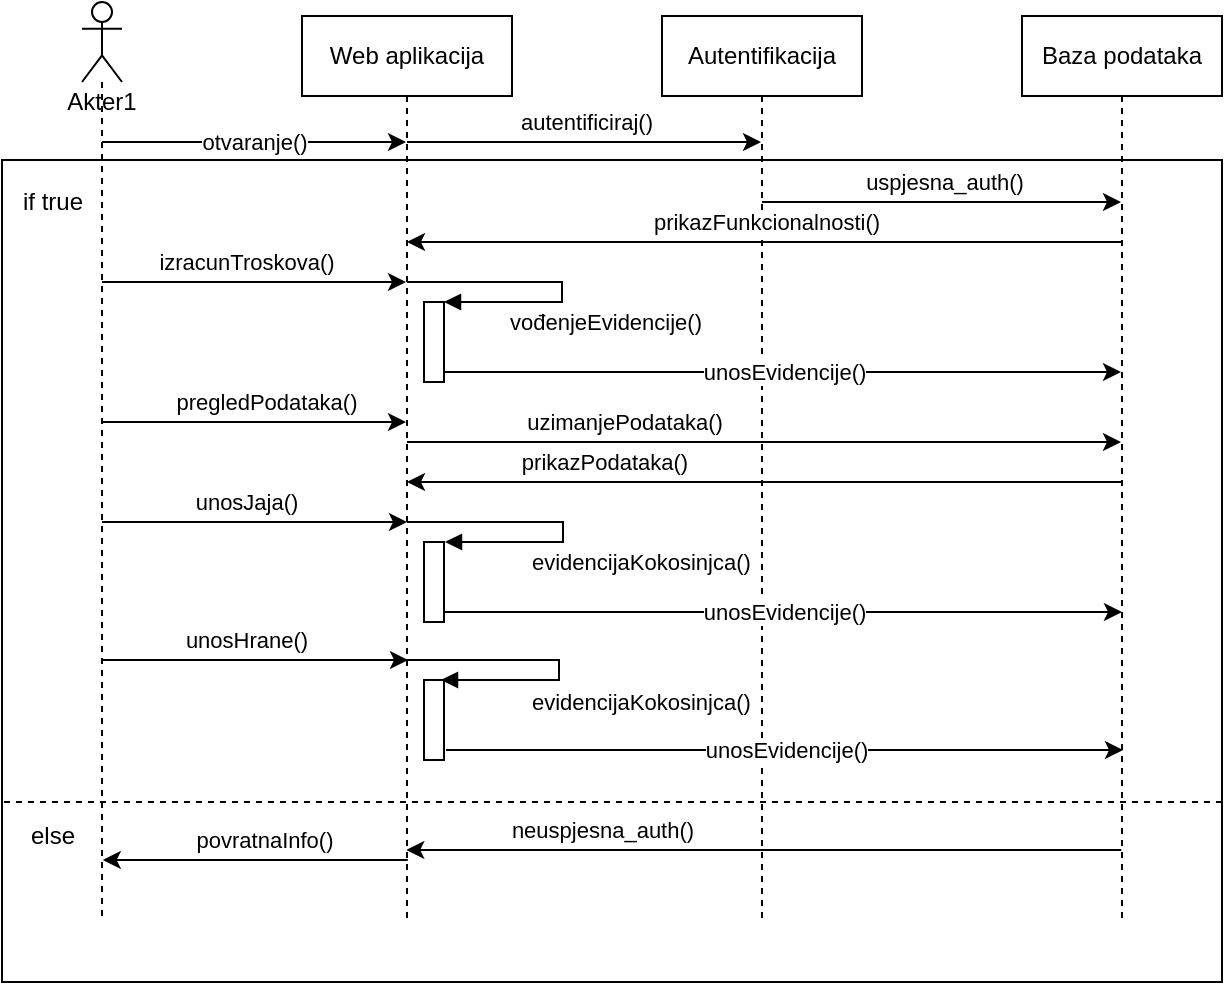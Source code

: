 <mxfile version="14.5.10" type="device"><diagram id="W66MCKCPfeMFEBZK7xAL" name="Page-1"><mxGraphModel dx="734" dy="601" grid="1" gridSize="10" guides="1" tooltips="1" connect="1" arrows="1" fold="1" page="1" pageScale="1" pageWidth="827" pageHeight="1169" math="0" shadow="0"><root><mxCell id="0"/><mxCell id="1" parent="0"/><mxCell id="soeziekp5oH6GHRPuZ2Z-10" value="" style="rounded=0;whiteSpace=wrap;html=1;" parent="1" vertex="1"><mxGeometry x="280" y="189" width="610" height="411" as="geometry"/></mxCell><mxCell id="soeziekp5oH6GHRPuZ2Z-3" value="otvaranje()" style="edgeStyle=orthogonalEdgeStyle;rounded=0;orthogonalLoop=1;jettySize=auto;html=1;" parent="1" source="oA69pTfiYyQ1RtSddcOU-2" target="soeziekp5oH6GHRPuZ2Z-1" edge="1"><mxGeometry relative="1" as="geometry"><Array as="points"><mxPoint x="360" y="180"/><mxPoint x="360" y="180"/></Array></mxGeometry></mxCell><mxCell id="soeziekp5oH6GHRPuZ2Z-13" value="izracunTroskova()" style="edgeStyle=orthogonalEdgeStyle;rounded=0;orthogonalLoop=1;jettySize=auto;html=1;" parent="1" source="oA69pTfiYyQ1RtSddcOU-2" target="soeziekp5oH6GHRPuZ2Z-1" edge="1"><mxGeometry x="-0.06" y="10" relative="1" as="geometry"><Array as="points"><mxPoint x="400" y="250"/><mxPoint x="400" y="250"/></Array><mxPoint as="offset"/></mxGeometry></mxCell><mxCell id="soeziekp5oH6GHRPuZ2Z-18" value="pregledPodataka()" style="edgeStyle=orthogonalEdgeStyle;rounded=0;orthogonalLoop=1;jettySize=auto;html=1;" parent="1" source="oA69pTfiYyQ1RtSddcOU-2" target="soeziekp5oH6GHRPuZ2Z-1" edge="1"><mxGeometry x="0.056" y="10" relative="1" as="geometry"><Array as="points"><mxPoint x="400" y="320"/><mxPoint x="400" y="320"/></Array><mxPoint x="1" as="offset"/></mxGeometry></mxCell><mxCell id="oA69pTfiYyQ1RtSddcOU-2" value="Akter1" style="shape=umlLifeline;participant=umlActor;perimeter=lifelinePerimeter;whiteSpace=wrap;html=1;container=1;collapsible=0;recursiveResize=0;verticalAlign=top;spacingTop=36;outlineConnect=0;size=40;" parent="1" vertex="1"><mxGeometry x="320" y="110" width="20" height="460" as="geometry"/></mxCell><mxCell id="soeziekp5oH6GHRPuZ2Z-5" value="autentificiraj()" style="edgeStyle=orthogonalEdgeStyle;rounded=0;orthogonalLoop=1;jettySize=auto;html=1;" parent="1" source="soeziekp5oH6GHRPuZ2Z-1" target="soeziekp5oH6GHRPuZ2Z-2" edge="1"><mxGeometry x="0.006" y="10" relative="1" as="geometry"><Array as="points"><mxPoint x="560" y="180"/><mxPoint x="560" y="180"/></Array><mxPoint as="offset"/></mxGeometry></mxCell><mxCell id="soeziekp5oH6GHRPuZ2Z-19" value="uzimanjePodataka()" style="edgeStyle=orthogonalEdgeStyle;rounded=0;orthogonalLoop=1;jettySize=auto;html=1;" parent="1" source="soeziekp5oH6GHRPuZ2Z-1" target="soeziekp5oH6GHRPuZ2Z-4" edge="1"><mxGeometry x="-0.396" y="10" relative="1" as="geometry"><Array as="points"><mxPoint x="660" y="330"/><mxPoint x="660" y="330"/></Array><mxPoint as="offset"/></mxGeometry></mxCell><mxCell id="soeziekp5oH6GHRPuZ2Z-1" value="Web aplikacija" style="shape=umlLifeline;perimeter=lifelinePerimeter;whiteSpace=wrap;html=1;container=1;collapsible=0;recursiveResize=0;outlineConnect=0;" parent="1" vertex="1"><mxGeometry x="430" y="117" width="105" height="453" as="geometry"/></mxCell><mxCell id="soeziekp5oH6GHRPuZ2Z-15" value="" style="html=1;points=[];perimeter=orthogonalPerimeter;" parent="soeziekp5oH6GHRPuZ2Z-1" vertex="1"><mxGeometry x="61" y="143" width="10" height="40" as="geometry"/></mxCell><mxCell id="soeziekp5oH6GHRPuZ2Z-16" value="vođenjeEvidencije()" style="edgeStyle=orthogonalEdgeStyle;html=1;align=left;spacingLeft=2;endArrow=block;rounded=0;entryX=1;entryY=0;" parent="soeziekp5oH6GHRPuZ2Z-1" source="soeziekp5oH6GHRPuZ2Z-1" target="soeziekp5oH6GHRPuZ2Z-15" edge="1"><mxGeometry x="0.605" y="10" relative="1" as="geometry"><mxPoint x="100" y="153" as="sourcePoint"/><Array as="points"><mxPoint x="130" y="133"/><mxPoint x="130" y="143"/></Array><mxPoint as="offset"/></mxGeometry></mxCell><mxCell id="soeziekp5oH6GHRPuZ2Z-7" value="uspjesna_auth()" style="edgeStyle=orthogonalEdgeStyle;rounded=0;orthogonalLoop=1;jettySize=auto;html=1;" parent="1" source="soeziekp5oH6GHRPuZ2Z-2" target="soeziekp5oH6GHRPuZ2Z-4" edge="1"><mxGeometry x="0.006" y="10" relative="1" as="geometry"><Array as="points"><mxPoint x="750" y="210"/><mxPoint x="750" y="210"/></Array><mxPoint as="offset"/></mxGeometry></mxCell><mxCell id="soeziekp5oH6GHRPuZ2Z-2" value="Autentifikacija" style="shape=umlLifeline;perimeter=lifelinePerimeter;whiteSpace=wrap;html=1;container=1;collapsible=0;recursiveResize=0;outlineConnect=0;" parent="1" vertex="1"><mxGeometry x="610" y="117" width="100" height="453" as="geometry"/></mxCell><mxCell id="soeziekp5oH6GHRPuZ2Z-12" value="prikazFunkcionalnosti()" style="edgeStyle=orthogonalEdgeStyle;rounded=0;orthogonalLoop=1;jettySize=auto;html=1;" parent="1" source="soeziekp5oH6GHRPuZ2Z-4" target="soeziekp5oH6GHRPuZ2Z-1" edge="1"><mxGeometry x="-0.003" y="-10" relative="1" as="geometry"><Array as="points"><mxPoint x="660" y="230"/><mxPoint x="660" y="230"/></Array><mxPoint as="offset"/></mxGeometry></mxCell><mxCell id="soeziekp5oH6GHRPuZ2Z-20" value="prikazPodataka()" style="edgeStyle=orthogonalEdgeStyle;rounded=0;orthogonalLoop=1;jettySize=auto;html=1;" parent="1" source="soeziekp5oH6GHRPuZ2Z-4" target="soeziekp5oH6GHRPuZ2Z-1" edge="1"><mxGeometry x="0.452" y="-10" relative="1" as="geometry"><Array as="points"><mxPoint x="660" y="350"/><mxPoint x="660" y="350"/></Array><mxPoint as="offset"/></mxGeometry></mxCell><mxCell id="soeziekp5oH6GHRPuZ2Z-4" value="Baza podataka" style="shape=umlLifeline;perimeter=lifelinePerimeter;whiteSpace=wrap;html=1;container=1;collapsible=0;recursiveResize=0;outlineConnect=0;" parent="1" vertex="1"><mxGeometry x="790" y="117" width="100" height="453" as="geometry"/></mxCell><mxCell id="soeziekp5oH6GHRPuZ2Z-17" value="unosEvidencije()" style="edgeStyle=orthogonalEdgeStyle;rounded=0;orthogonalLoop=1;jettySize=auto;html=1;" parent="1" edge="1"><mxGeometry relative="1" as="geometry"><mxPoint x="501" y="295" as="sourcePoint"/><mxPoint x="839.5" y="295" as="targetPoint"/><Array as="points"><mxPoint x="670" y="295"/><mxPoint x="670" y="295"/></Array></mxGeometry></mxCell><mxCell id="soeziekp5oH6GHRPuZ2Z-24" value="" style="endArrow=none;dashed=1;html=1;entryX=0;entryY=0.5;entryDx=0;entryDy=0;exitX=1;exitY=0.684;exitDx=0;exitDy=0;exitPerimeter=0;" parent="1" edge="1"><mxGeometry width="50" height="50" relative="1" as="geometry"><mxPoint x="890" y="510.024" as="sourcePoint"/><mxPoint x="280" y="510" as="targetPoint"/></mxGeometry></mxCell><mxCell id="soeziekp5oH6GHRPuZ2Z-25" value="if true" style="text;html=1;align=center;verticalAlign=middle;resizable=0;points=[];autosize=1;strokeColor=none;" parent="1" vertex="1"><mxGeometry x="280" y="200" width="50" height="20" as="geometry"/></mxCell><mxCell id="M5qFDHSjGWPHHJoiY7jc-7" value="unosJaja()" style="edgeStyle=orthogonalEdgeStyle;rounded=0;orthogonalLoop=1;jettySize=auto;html=1;" edge="1" parent="1"><mxGeometry x="-0.06" y="10" relative="1" as="geometry"><Array as="points"><mxPoint x="400.5" y="370"/><mxPoint x="400.5" y="370"/></Array><mxPoint as="offset"/><mxPoint x="330" y="370" as="sourcePoint"/><mxPoint x="482.5" y="370" as="targetPoint"/></mxGeometry></mxCell><mxCell id="M5qFDHSjGWPHHJoiY7jc-8" value="evidencijaKokosinjca()" style="edgeStyle=orthogonalEdgeStyle;html=1;align=left;spacingLeft=2;endArrow=block;rounded=0;entryX=1;entryY=0;" edge="1" parent="1"><mxGeometry x="0.469" y="10" relative="1" as="geometry"><mxPoint x="482.5" y="370" as="sourcePoint"/><Array as="points"><mxPoint x="560.5" y="370"/><mxPoint x="560.5" y="380"/></Array><mxPoint as="offset"/><mxPoint x="501.5" y="380" as="targetPoint"/></mxGeometry></mxCell><mxCell id="M5qFDHSjGWPHHJoiY7jc-9" value="unosEvidencije()" style="edgeStyle=orthogonalEdgeStyle;rounded=0;orthogonalLoop=1;jettySize=auto;html=1;" edge="1" parent="1"><mxGeometry relative="1" as="geometry"><mxPoint x="501.5" y="415" as="sourcePoint"/><mxPoint x="840" y="415" as="targetPoint"/><Array as="points"><mxPoint x="670.5" y="415"/><mxPoint x="670.5" y="415"/></Array></mxGeometry></mxCell><mxCell id="M5qFDHSjGWPHHJoiY7jc-10" value="unosHrane()" style="edgeStyle=orthogonalEdgeStyle;rounded=0;orthogonalLoop=1;jettySize=auto;html=1;" edge="1" parent="1"><mxGeometry x="-0.06" y="10" relative="1" as="geometry"><Array as="points"><mxPoint x="401" y="439"/><mxPoint x="401" y="439"/></Array><mxPoint as="offset"/><mxPoint x="330.5" y="439" as="sourcePoint"/><mxPoint x="483" y="439" as="targetPoint"/></mxGeometry></mxCell><mxCell id="M5qFDHSjGWPHHJoiY7jc-11" value="unosEvidencije()" style="edgeStyle=orthogonalEdgeStyle;rounded=0;orthogonalLoop=1;jettySize=auto;html=1;" edge="1" parent="1"><mxGeometry relative="1" as="geometry"><mxPoint x="502" y="484" as="sourcePoint"/><mxPoint x="840.5" y="484" as="targetPoint"/><Array as="points"><mxPoint x="671" y="484"/><mxPoint x="671" y="484"/></Array></mxGeometry></mxCell><mxCell id="M5qFDHSjGWPHHJoiY7jc-12" value="evidencijaKokosinjca()" style="edgeStyle=orthogonalEdgeStyle;html=1;align=left;spacingLeft=2;endArrow=block;rounded=0;entryX=1;entryY=0;" edge="1" parent="1"><mxGeometry x="0.442" y="11" relative="1" as="geometry"><mxPoint x="480.5" y="439" as="sourcePoint"/><Array as="points"><mxPoint x="558.5" y="439"/><mxPoint x="558.5" y="449"/></Array><mxPoint as="offset"/><mxPoint x="499.5" y="449" as="targetPoint"/></mxGeometry></mxCell><mxCell id="M5qFDHSjGWPHHJoiY7jc-13" value="" style="html=1;points=[];perimeter=orthogonalPerimeter;" vertex="1" parent="1"><mxGeometry x="491" y="380" width="10" height="40" as="geometry"/></mxCell><mxCell id="M5qFDHSjGWPHHJoiY7jc-14" value="" style="html=1;points=[];perimeter=orthogonalPerimeter;" vertex="1" parent="1"><mxGeometry x="491" y="449" width="10" height="40" as="geometry"/></mxCell><mxCell id="M5qFDHSjGWPHHJoiY7jc-15" value="else" style="text;html=1;align=center;verticalAlign=middle;resizable=0;points=[];autosize=1;strokeColor=none;" vertex="1" parent="1"><mxGeometry x="285" y="517" width="40" height="20" as="geometry"/></mxCell><mxCell id="M5qFDHSjGWPHHJoiY7jc-16" value="povratnaInfo()" style="edgeStyle=orthogonalEdgeStyle;rounded=0;orthogonalLoop=1;jettySize=auto;html=1;" edge="1" parent="1"><mxGeometry x="-0.056" y="-10" relative="1" as="geometry"><Array as="points"><mxPoint x="410.88" y="539"/><mxPoint x="410.88" y="539"/></Array><mxPoint as="offset"/><mxPoint x="482.88" y="539" as="sourcePoint"/><mxPoint x="330.38" y="539" as="targetPoint"/></mxGeometry></mxCell><mxCell id="M5qFDHSjGWPHHJoiY7jc-17" value="neuspjesna_auth()" style="edgeStyle=orthogonalEdgeStyle;rounded=0;orthogonalLoop=1;jettySize=auto;html=1;" edge="1" parent="1"><mxGeometry x="0.452" y="-10" relative="1" as="geometry"><mxPoint x="839.63" y="534" as="sourcePoint"/><mxPoint x="482.13" y="534" as="targetPoint"/><Array as="points"><mxPoint x="660.13" y="534"/><mxPoint x="660.13" y="534"/></Array><mxPoint as="offset"/></mxGeometry></mxCell></root></mxGraphModel></diagram></mxfile>